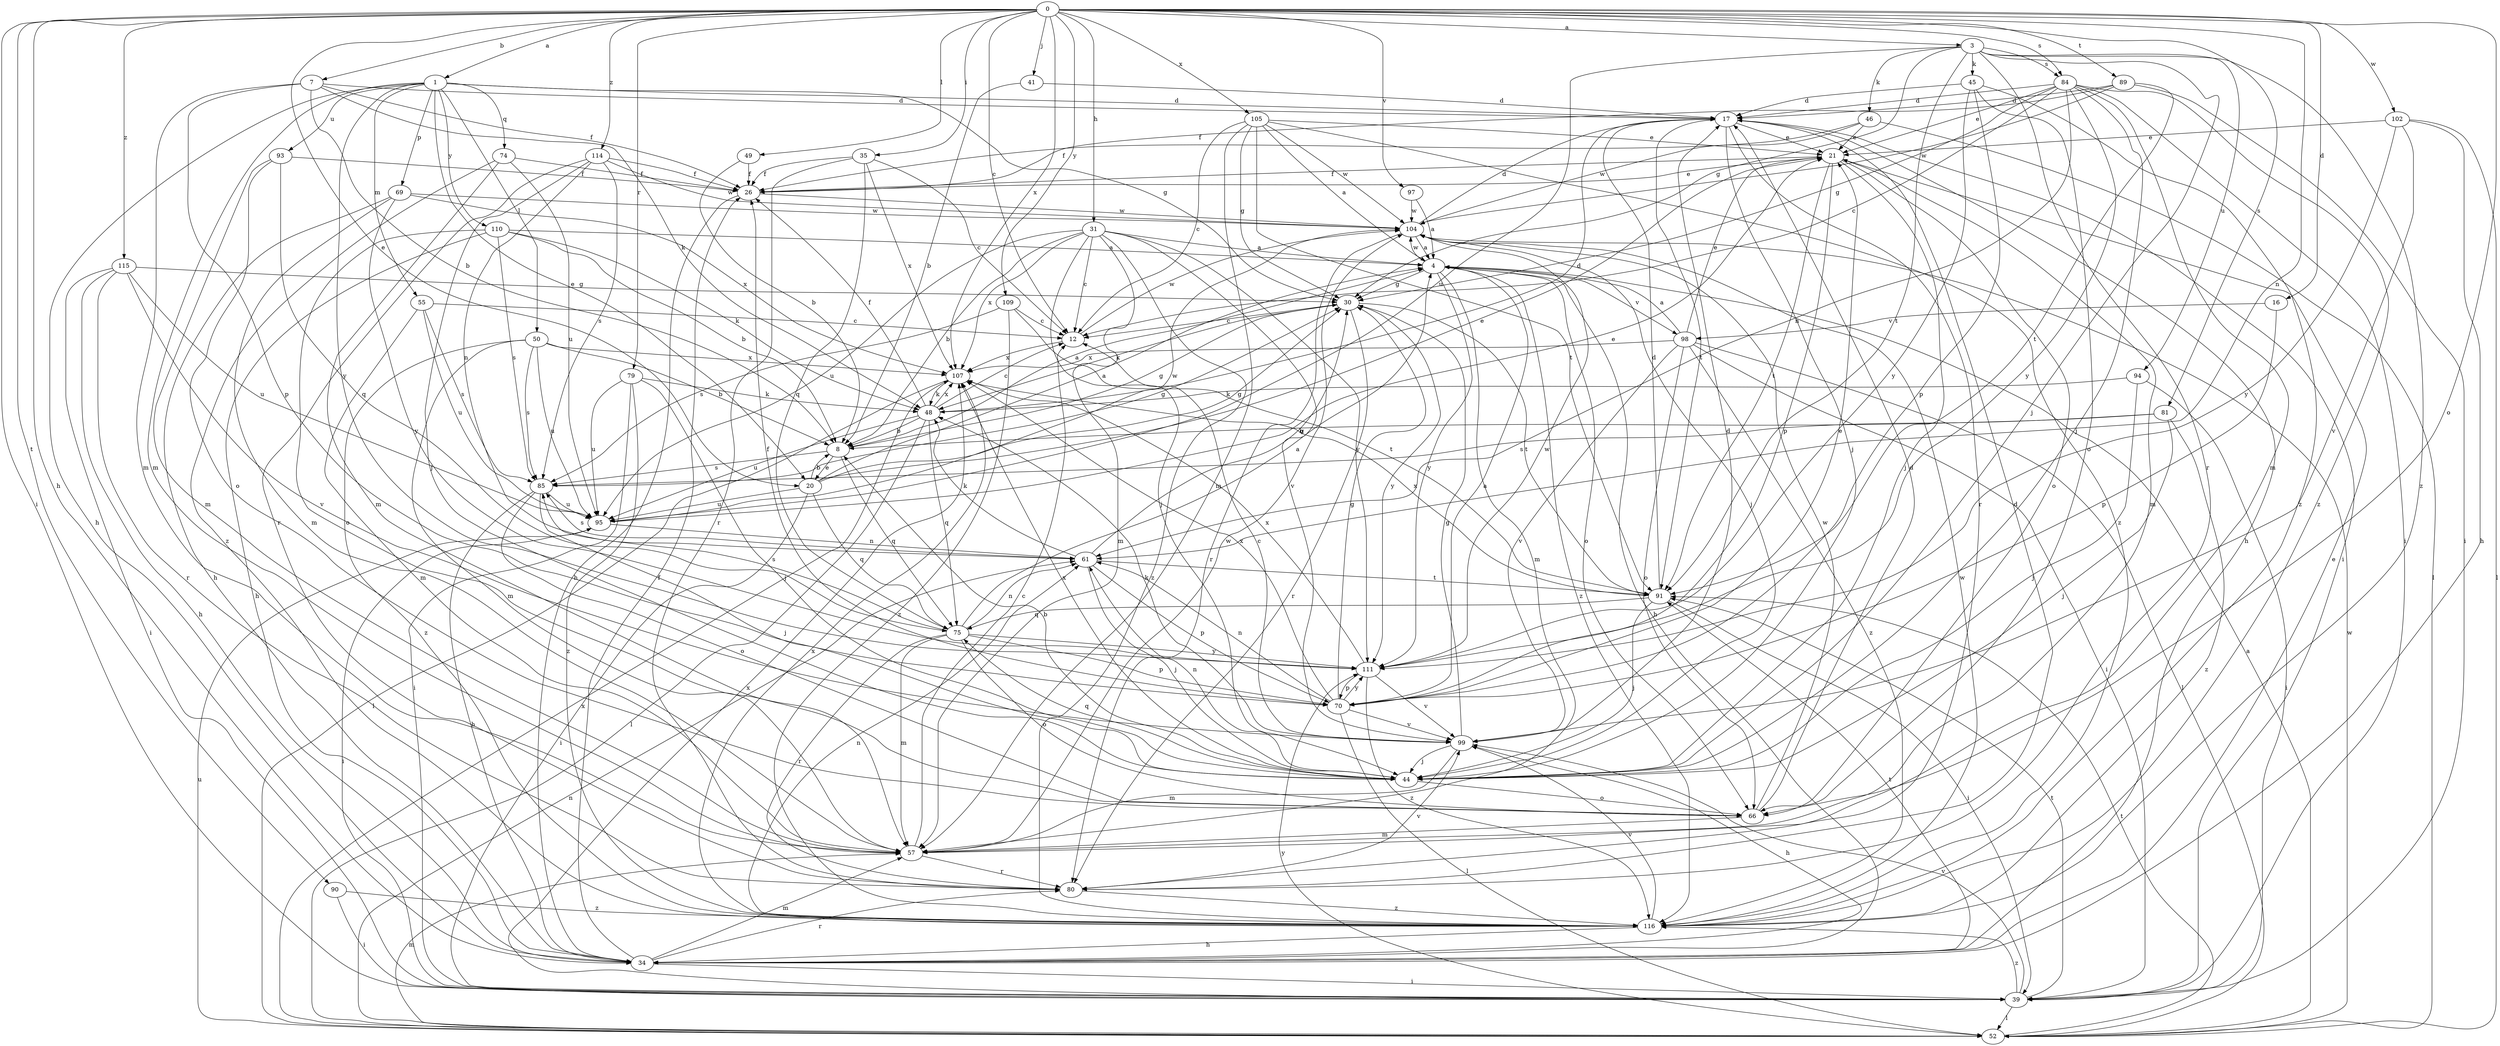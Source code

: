 strict digraph  {
0;
1;
3;
4;
7;
8;
12;
16;
17;
20;
21;
26;
30;
31;
34;
35;
39;
41;
44;
45;
46;
48;
49;
50;
52;
55;
57;
61;
66;
69;
70;
74;
75;
79;
80;
81;
84;
85;
89;
90;
91;
93;
94;
95;
97;
98;
99;
102;
104;
105;
107;
109;
110;
111;
114;
115;
116;
0 -> 1  [label=a];
0 -> 3  [label=a];
0 -> 7  [label=b];
0 -> 12  [label=c];
0 -> 16  [label=d];
0 -> 20  [label=e];
0 -> 31  [label=h];
0 -> 34  [label=h];
0 -> 35  [label=i];
0 -> 39  [label=i];
0 -> 41  [label=j];
0 -> 49  [label=l];
0 -> 61  [label=n];
0 -> 66  [label=o];
0 -> 79  [label=r];
0 -> 81  [label=s];
0 -> 84  [label=s];
0 -> 89  [label=t];
0 -> 90  [label=t];
0 -> 97  [label=v];
0 -> 102  [label=w];
0 -> 105  [label=x];
0 -> 107  [label=x];
0 -> 109  [label=y];
0 -> 114  [label=z];
0 -> 115  [label=z];
1 -> 17  [label=d];
1 -> 20  [label=e];
1 -> 30  [label=g];
1 -> 34  [label=h];
1 -> 50  [label=l];
1 -> 55  [label=m];
1 -> 57  [label=m];
1 -> 69  [label=p];
1 -> 74  [label=q];
1 -> 93  [label=u];
1 -> 110  [label=y];
1 -> 111  [label=y];
3 -> 30  [label=g];
3 -> 44  [label=j];
3 -> 45  [label=k];
3 -> 46  [label=k];
3 -> 80  [label=r];
3 -> 84  [label=s];
3 -> 91  [label=t];
3 -> 94  [label=u];
3 -> 95  [label=u];
3 -> 116  [label=z];
4 -> 30  [label=g];
4 -> 34  [label=h];
4 -> 57  [label=m];
4 -> 66  [label=o];
4 -> 98  [label=v];
4 -> 104  [label=w];
4 -> 111  [label=y];
4 -> 116  [label=z];
7 -> 8  [label=b];
7 -> 17  [label=d];
7 -> 26  [label=f];
7 -> 48  [label=k];
7 -> 57  [label=m];
7 -> 70  [label=p];
8 -> 4  [label=a];
8 -> 20  [label=e];
8 -> 30  [label=g];
8 -> 75  [label=q];
8 -> 85  [label=s];
12 -> 104  [label=w];
12 -> 107  [label=x];
16 -> 70  [label=p];
16 -> 98  [label=v];
17 -> 21  [label=e];
17 -> 34  [label=h];
17 -> 39  [label=i];
17 -> 44  [label=j];
17 -> 80  [label=r];
17 -> 91  [label=t];
20 -> 4  [label=a];
20 -> 8  [label=b];
20 -> 21  [label=e];
20 -> 30  [label=g];
20 -> 39  [label=i];
20 -> 75  [label=q];
20 -> 95  [label=u];
21 -> 26  [label=f];
21 -> 44  [label=j];
21 -> 57  [label=m];
21 -> 66  [label=o];
21 -> 70  [label=p];
21 -> 91  [label=t];
26 -> 21  [label=e];
26 -> 34  [label=h];
26 -> 104  [label=w];
30 -> 12  [label=c];
30 -> 48  [label=k];
30 -> 80  [label=r];
30 -> 91  [label=t];
30 -> 111  [label=y];
31 -> 4  [label=a];
31 -> 8  [label=b];
31 -> 12  [label=c];
31 -> 44  [label=j];
31 -> 57  [label=m];
31 -> 95  [label=u];
31 -> 99  [label=v];
31 -> 107  [label=x];
31 -> 111  [label=y];
31 -> 116  [label=z];
34 -> 21  [label=e];
34 -> 26  [label=f];
34 -> 39  [label=i];
34 -> 57  [label=m];
34 -> 80  [label=r];
34 -> 91  [label=t];
35 -> 12  [label=c];
35 -> 26  [label=f];
35 -> 75  [label=q];
35 -> 80  [label=r];
35 -> 107  [label=x];
39 -> 52  [label=l];
39 -> 91  [label=t];
39 -> 99  [label=v];
39 -> 107  [label=x];
39 -> 116  [label=z];
41 -> 8  [label=b];
41 -> 17  [label=d];
44 -> 8  [label=b];
44 -> 61  [label=n];
44 -> 66  [label=o];
44 -> 75  [label=q];
44 -> 107  [label=x];
45 -> 17  [label=d];
45 -> 66  [label=o];
45 -> 70  [label=p];
45 -> 111  [label=y];
45 -> 116  [label=z];
46 -> 21  [label=e];
46 -> 26  [label=f];
46 -> 52  [label=l];
46 -> 104  [label=w];
48 -> 8  [label=b];
48 -> 12  [label=c];
48 -> 17  [label=d];
48 -> 26  [label=f];
48 -> 52  [label=l];
48 -> 75  [label=q];
48 -> 95  [label=u];
48 -> 107  [label=x];
49 -> 8  [label=b];
49 -> 26  [label=f];
50 -> 8  [label=b];
50 -> 57  [label=m];
50 -> 85  [label=s];
50 -> 95  [label=u];
50 -> 107  [label=x];
50 -> 116  [label=z];
52 -> 4  [label=a];
52 -> 57  [label=m];
52 -> 61  [label=n];
52 -> 91  [label=t];
52 -> 95  [label=u];
52 -> 104  [label=w];
52 -> 107  [label=x];
52 -> 111  [label=y];
55 -> 12  [label=c];
55 -> 57  [label=m];
55 -> 85  [label=s];
55 -> 95  [label=u];
57 -> 12  [label=c];
57 -> 80  [label=r];
57 -> 104  [label=w];
61 -> 30  [label=g];
61 -> 44  [label=j];
61 -> 48  [label=k];
61 -> 70  [label=p];
61 -> 85  [label=s];
61 -> 91  [label=t];
66 -> 17  [label=d];
66 -> 57  [label=m];
66 -> 104  [label=w];
69 -> 34  [label=h];
69 -> 57  [label=m];
69 -> 104  [label=w];
69 -> 107  [label=x];
69 -> 111  [label=y];
70 -> 4  [label=a];
70 -> 21  [label=e];
70 -> 26  [label=f];
70 -> 30  [label=g];
70 -> 52  [label=l];
70 -> 61  [label=n];
70 -> 99  [label=v];
70 -> 107  [label=x];
70 -> 111  [label=y];
74 -> 26  [label=f];
74 -> 57  [label=m];
74 -> 95  [label=u];
74 -> 116  [label=z];
75 -> 4  [label=a];
75 -> 57  [label=m];
75 -> 61  [label=n];
75 -> 66  [label=o];
75 -> 70  [label=p];
75 -> 80  [label=r];
75 -> 85  [label=s];
75 -> 111  [label=y];
79 -> 39  [label=i];
79 -> 44  [label=j];
79 -> 48  [label=k];
79 -> 95  [label=u];
79 -> 116  [label=z];
80 -> 17  [label=d];
80 -> 99  [label=v];
80 -> 116  [label=z];
81 -> 8  [label=b];
81 -> 44  [label=j];
81 -> 85  [label=s];
81 -> 116  [label=z];
84 -> 12  [label=c];
84 -> 17  [label=d];
84 -> 21  [label=e];
84 -> 30  [label=g];
84 -> 39  [label=i];
84 -> 44  [label=j];
84 -> 57  [label=m];
84 -> 61  [label=n];
84 -> 111  [label=y];
84 -> 116  [label=z];
85 -> 30  [label=g];
85 -> 34  [label=h];
85 -> 44  [label=j];
85 -> 66  [label=o];
85 -> 95  [label=u];
89 -> 17  [label=d];
89 -> 26  [label=f];
89 -> 39  [label=i];
89 -> 91  [label=t];
89 -> 104  [label=w];
90 -> 39  [label=i];
90 -> 116  [label=z];
91 -> 17  [label=d];
91 -> 39  [label=i];
91 -> 44  [label=j];
91 -> 75  [label=q];
91 -> 107  [label=x];
93 -> 26  [label=f];
93 -> 57  [label=m];
93 -> 66  [label=o];
93 -> 75  [label=q];
94 -> 39  [label=i];
94 -> 44  [label=j];
94 -> 48  [label=k];
95 -> 21  [label=e];
95 -> 39  [label=i];
95 -> 61  [label=n];
95 -> 104  [label=w];
97 -> 4  [label=a];
97 -> 104  [label=w];
98 -> 4  [label=a];
98 -> 21  [label=e];
98 -> 39  [label=i];
98 -> 52  [label=l];
98 -> 66  [label=o];
98 -> 99  [label=v];
98 -> 107  [label=x];
98 -> 116  [label=z];
99 -> 12  [label=c];
99 -> 17  [label=d];
99 -> 30  [label=g];
99 -> 34  [label=h];
99 -> 44  [label=j];
99 -> 48  [label=k];
99 -> 57  [label=m];
102 -> 21  [label=e];
102 -> 34  [label=h];
102 -> 52  [label=l];
102 -> 99  [label=v];
102 -> 111  [label=y];
104 -> 4  [label=a];
104 -> 17  [label=d];
104 -> 44  [label=j];
104 -> 80  [label=r];
105 -> 4  [label=a];
105 -> 12  [label=c];
105 -> 21  [label=e];
105 -> 30  [label=g];
105 -> 57  [label=m];
105 -> 91  [label=t];
105 -> 104  [label=w];
105 -> 116  [label=z];
107 -> 48  [label=k];
107 -> 52  [label=l];
109 -> 12  [label=c];
109 -> 85  [label=s];
109 -> 91  [label=t];
109 -> 116  [label=z];
110 -> 4  [label=a];
110 -> 8  [label=b];
110 -> 34  [label=h];
110 -> 48  [label=k];
110 -> 66  [label=o];
110 -> 85  [label=s];
111 -> 70  [label=p];
111 -> 99  [label=v];
111 -> 104  [label=w];
111 -> 107  [label=x];
111 -> 116  [label=z];
114 -> 26  [label=f];
114 -> 44  [label=j];
114 -> 61  [label=n];
114 -> 80  [label=r];
114 -> 85  [label=s];
114 -> 104  [label=w];
115 -> 30  [label=g];
115 -> 34  [label=h];
115 -> 39  [label=i];
115 -> 80  [label=r];
115 -> 95  [label=u];
115 -> 99  [label=v];
116 -> 34  [label=h];
116 -> 61  [label=n];
116 -> 99  [label=v];
116 -> 104  [label=w];
116 -> 107  [label=x];
}
